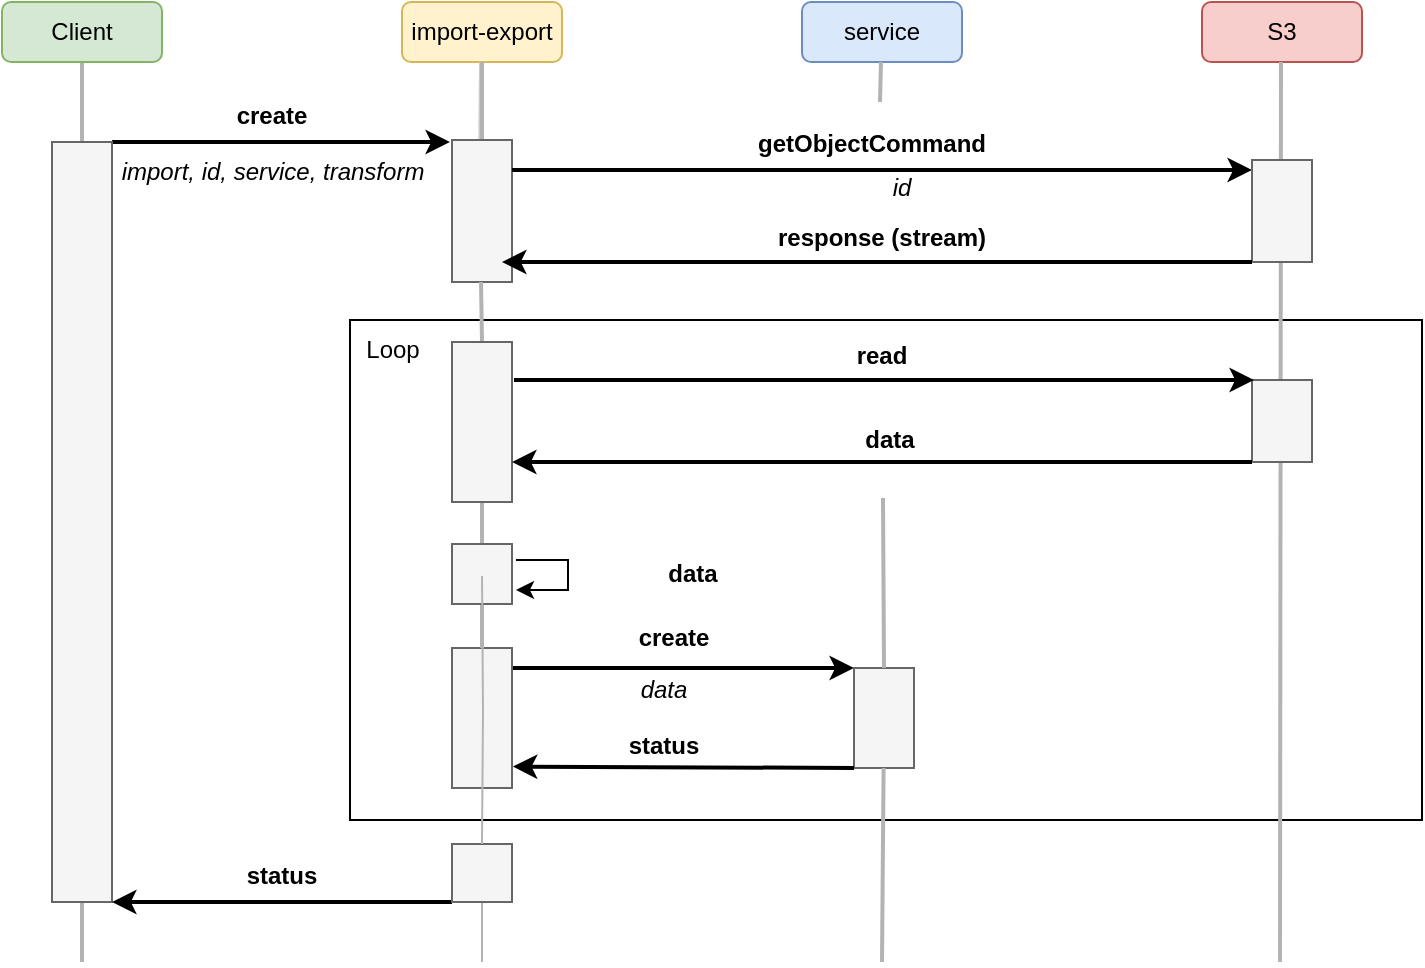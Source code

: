 <mxfile version="20.7.4" type="device" pages="2"><diagram id="0mtoehXVEBAH7pKgvQOL" name="import"><mxGraphModel dx="1098" dy="648" grid="1" gridSize="10" guides="1" tooltips="1" connect="1" arrows="1" fold="1" page="1" pageScale="1" pageWidth="827" pageHeight="1169" math="0" shadow="0"><root><mxCell id="0"/><mxCell id="1" parent="0"/><mxCell id="VPhnKknWPd1LWgZ70-Qo-52" value="" style="rounded=0;whiteSpace=wrap;html=1;fillColor=none;" parent="1" vertex="1"><mxGeometry x="214" y="269" width="536" height="250" as="geometry"/></mxCell><mxCell id="VPhnKknWPd1LWgZ70-Qo-2" value="" style="endArrow=none;html=1;rounded=0;strokeWidth=2;strokeColor=#B3B3B3;" parent="1" edge="1"><mxGeometry width="50" height="50" relative="1" as="geometry"><mxPoint x="80" y="590" as="sourcePoint"/><mxPoint x="80" y="140" as="targetPoint"/></mxGeometry></mxCell><mxCell id="VPhnKknWPd1LWgZ70-Qo-3" value="Client" style="rounded=1;whiteSpace=wrap;html=1;fillColor=#d5e8d4;strokeColor=#82b366;" parent="1" vertex="1"><mxGeometry x="40" y="110" width="80" height="30" as="geometry"/></mxCell><mxCell id="VPhnKknWPd1LWgZ70-Qo-4" value="import-export" style="rounded=1;whiteSpace=wrap;html=1;fillColor=#fff2cc;strokeColor=#d6b656;" parent="1" vertex="1"><mxGeometry x="240" y="110" width="80" height="30" as="geometry"/></mxCell><mxCell id="VPhnKknWPd1LWgZ70-Qo-5" value="service" style="rounded=1;whiteSpace=wrap;html=1;fillColor=#dae8fc;strokeColor=#6c8ebf;" parent="1" vertex="1"><mxGeometry x="440" y="110" width="80" height="30" as="geometry"/></mxCell><mxCell id="VPhnKknWPd1LWgZ70-Qo-6" value="" style="endArrow=none;html=1;rounded=0;strokeWidth=2;startArrow=none;strokeColor=#CCCCCC;" parent="1" edge="1"><mxGeometry width="50" height="50" relative="1" as="geometry"><mxPoint x="279.136" y="180" as="sourcePoint"/><mxPoint x="279.5" y="140" as="targetPoint"/></mxGeometry></mxCell><mxCell id="VPhnKknWPd1LWgZ70-Qo-7" value="" style="endArrow=none;html=1;rounded=0;strokeWidth=2;strokeColor=#B3B3B3;startArrow=none;" parent="1" edge="1"><mxGeometry width="50" height="50" relative="1" as="geometry"><mxPoint x="479" y="160" as="sourcePoint"/><mxPoint x="479.5" y="140" as="targetPoint"/></mxGeometry></mxCell><mxCell id="VPhnKknWPd1LWgZ70-Qo-8" value="" style="endArrow=classic;html=1;rounded=0;strokeWidth=2;entryX=0;entryY=0;entryDx=0;entryDy=0;exitX=1;exitY=0;exitDx=0;exitDy=0;" parent="1" source="VPhnKknWPd1LWgZ70-Qo-13" edge="1"><mxGeometry width="50" height="50" relative="1" as="geometry"><mxPoint x="80" y="180" as="sourcePoint"/><mxPoint x="264" y="180" as="targetPoint"/></mxGeometry></mxCell><mxCell id="VPhnKknWPd1LWgZ70-Qo-13" value="" style="rounded=0;whiteSpace=wrap;html=1;fillColor=#f5f5f5;fontColor=#333333;strokeColor=#666666;" parent="1" vertex="1"><mxGeometry x="65" y="180" width="30" height="380" as="geometry"/></mxCell><mxCell id="VPhnKknWPd1LWgZ70-Qo-15" value="" style="endArrow=classic;html=1;rounded=0;strokeWidth=2;exitX=0;exitY=1;exitDx=0;exitDy=0;entryX=1;entryY=1;entryDx=0;entryDy=0;" parent="1" edge="1"><mxGeometry width="50" height="50" relative="1" as="geometry"><mxPoint x="265" y="560" as="sourcePoint"/><mxPoint x="95" y="560" as="targetPoint"/></mxGeometry></mxCell><mxCell id="VPhnKknWPd1LWgZ70-Qo-16" value="create" style="text;html=1;align=center;verticalAlign=middle;whiteSpace=wrap;rounded=0;fontStyle=1" parent="1" vertex="1"><mxGeometry x="90" y="152" width="170" height="30" as="geometry"/></mxCell><mxCell id="VPhnKknWPd1LWgZ70-Qo-17" value="S3" style="rounded=1;whiteSpace=wrap;html=1;fillColor=#f8cecc;strokeColor=#b85450;" parent="1" vertex="1"><mxGeometry x="640" y="110" width="80" height="30" as="geometry"/></mxCell><mxCell id="VPhnKknWPd1LWgZ70-Qo-18" value="" style="endArrow=none;html=1;rounded=0;strokeWidth=2;strokeColor=#B3B3B3;startArrow=none;" parent="1" edge="1"><mxGeometry width="50" height="50" relative="1" as="geometry"><mxPoint x="679" y="590" as="sourcePoint"/><mxPoint x="679.5" y="140" as="targetPoint"/></mxGeometry></mxCell><mxCell id="VPhnKknWPd1LWgZ70-Qo-45" value="status" style="text;html=1;strokeColor=none;fillColor=none;align=center;verticalAlign=middle;whiteSpace=wrap;rounded=0;fontStyle=1" parent="1" vertex="1"><mxGeometry x="135" y="532" width="90" height="30" as="geometry"/></mxCell><mxCell id="VPhnKknWPd1LWgZ70-Qo-46" value="import, id, service, transform" style="text;html=1;align=center;verticalAlign=middle;resizable=0;points=[];autosize=1;strokeColor=none;fillColor=none;fontStyle=2" parent="1" vertex="1"><mxGeometry x="90" y="180" width="170" height="30" as="geometry"/></mxCell><mxCell id="VPhnKknWPd1LWgZ70-Qo-53" value="" style="endArrow=classic;html=1;rounded=0;strokeWidth=2;entryX=0;entryY=0;entryDx=0;entryDy=0;" parent="1" target="VPhnKknWPd1LWgZ70-Qo-59" edge="1"><mxGeometry width="50" height="50" relative="1" as="geometry"><mxPoint x="291" y="443" as="sourcePoint"/><mxPoint x="481" y="430" as="targetPoint"/></mxGeometry></mxCell><mxCell id="VPhnKknWPd1LWgZ70-Qo-54" value="create" style="text;html=1;strokeColor=none;fillColor=none;align=center;verticalAlign=middle;whiteSpace=wrap;rounded=0;fontStyle=1" parent="1" vertex="1"><mxGeometry x="346" y="413" width="60" height="30" as="geometry"/></mxCell><mxCell id="VPhnKknWPd1LWgZ70-Qo-56" value="status" style="text;html=1;strokeColor=none;fillColor=none;align=center;verticalAlign=middle;whiteSpace=wrap;rounded=0;fontStyle=1" parent="1" vertex="1"><mxGeometry x="341" y="467" width="60" height="30" as="geometry"/></mxCell><mxCell id="VPhnKknWPd1LWgZ70-Qo-58" value="" style="rounded=0;whiteSpace=wrap;html=1;fillColor=#f5f5f5;fontColor=#333333;strokeColor=#666666;" parent="1" vertex="1"><mxGeometry x="265" y="433" width="30" height="70" as="geometry"/></mxCell><mxCell id="VPhnKknWPd1LWgZ70-Qo-59" value="" style="rounded=0;whiteSpace=wrap;html=1;fillColor=#f5f5f5;fontColor=#333333;strokeColor=#666666;" parent="1" vertex="1"><mxGeometry x="466" y="443" width="30" height="50" as="geometry"/></mxCell><mxCell id="VPhnKknWPd1LWgZ70-Qo-60" value="" style="endArrow=none;html=1;rounded=0;strokeWidth=2;strokeColor=#B3B3B3;" parent="1" target="VPhnKknWPd1LWgZ70-Qo-59" edge="1"><mxGeometry width="50" height="50" relative="1" as="geometry"><mxPoint x="480" y="590" as="sourcePoint"/><mxPoint x="480.5" y="235" as="targetPoint"/></mxGeometry></mxCell><mxCell id="VPhnKknWPd1LWgZ70-Qo-61" value="data" style="text;html=1;strokeColor=none;fillColor=none;align=center;verticalAlign=middle;whiteSpace=wrap;rounded=0;fontStyle=2" parent="1" vertex="1"><mxGeometry x="331" y="439" width="80" height="30" as="geometry"/></mxCell><mxCell id="VPhnKknWPd1LWgZ70-Qo-64" style="edgeStyle=orthogonalEdgeStyle;rounded=0;orthogonalLoop=1;jettySize=auto;html=1;endArrow=none;endFill=0;strokeColor=#B3B3B3;exitX=0.5;exitY=1;exitDx=0;exitDy=0;startArrow=none;" parent="1" edge="1" source="q2l5xssJzLdxWcTjo5_w-2"><mxGeometry relative="1" as="geometry"><mxPoint x="280" y="397" as="sourcePoint"/><mxPoint x="280" y="590" as="targetPoint"/></mxGeometry></mxCell><mxCell id="VPhnKknWPd1LWgZ70-Qo-65" value="Loop" style="text;html=1;align=center;verticalAlign=middle;resizable=0;points=[];autosize=1;strokeColor=none;fillColor=none;" parent="1" vertex="1"><mxGeometry x="210" y="269" width="50" height="30" as="geometry"/></mxCell><mxCell id="VPhnKknWPd1LWgZ70-Qo-73" value="" style="endArrow=classic;html=1;rounded=0;strokeWidth=2;entryX=1.014;entryY=0.847;entryDx=0;entryDy=0;entryPerimeter=0;exitX=0;exitY=1;exitDx=0;exitDy=0;" parent="1" source="VPhnKknWPd1LWgZ70-Qo-59" target="VPhnKknWPd1LWgZ70-Qo-58" edge="1"><mxGeometry width="50" height="50" relative="1" as="geometry"><mxPoint x="301" y="453" as="sourcePoint"/><mxPoint x="476" y="453" as="targetPoint"/></mxGeometry></mxCell><mxCell id="VPhnKknWPd1LWgZ70-Qo-85" value="" style="edgeStyle=orthogonalEdgeStyle;rounded=0;orthogonalLoop=1;jettySize=auto;html=1;strokeColor=#B3B3B3;strokeWidth=2;endArrow=none;endFill=0;" parent="1" source="VPhnKknWPd1LWgZ70-Qo-74" target="VPhnKknWPd1LWgZ70-Qo-4" edge="1"><mxGeometry relative="1" as="geometry"/></mxCell><mxCell id="VPhnKknWPd1LWgZ70-Qo-74" value="" style="rounded=0;whiteSpace=wrap;html=1;fillColor=#f5f5f5;fontColor=#333333;strokeColor=#666666;" parent="1" vertex="1"><mxGeometry x="265" y="179" width="30" height="71" as="geometry"/></mxCell><mxCell id="VPhnKknWPd1LWgZ70-Qo-75" value="" style="endArrow=classic;html=1;rounded=0;strokeWidth=2;entryX=0;entryY=0;entryDx=0;entryDy=0;" parent="1" edge="1"><mxGeometry width="50" height="50" relative="1" as="geometry"><mxPoint x="295" y="194" as="sourcePoint"/><mxPoint x="665" y="194" as="targetPoint"/></mxGeometry></mxCell><mxCell id="VPhnKknWPd1LWgZ70-Qo-76" value="" style="rounded=0;whiteSpace=wrap;html=1;fillColor=#f5f5f5;fontColor=#333333;strokeColor=#666666;" parent="1" vertex="1"><mxGeometry x="665" y="189" width="30" height="51" as="geometry"/></mxCell><mxCell id="VPhnKknWPd1LWgZ70-Qo-77" value="getObjectCommand" style="text;html=1;strokeColor=none;fillColor=none;align=center;verticalAlign=middle;whiteSpace=wrap;rounded=0;fontStyle=1" parent="1" vertex="1"><mxGeometry x="430" y="166" width="90" height="30" as="geometry"/></mxCell><mxCell id="VPhnKknWPd1LWgZ70-Qo-79" value="id" style="text;html=1;strokeColor=none;fillColor=none;align=center;verticalAlign=middle;whiteSpace=wrap;rounded=0;fontStyle=2" parent="1" vertex="1"><mxGeometry x="445" y="188" width="90" height="30" as="geometry"/></mxCell><mxCell id="VPhnKknWPd1LWgZ70-Qo-84" value="read" style="text;html=1;strokeColor=none;fillColor=none;align=center;verticalAlign=middle;whiteSpace=wrap;rounded=0;fontStyle=1" parent="1" vertex="1"><mxGeometry x="435" y="272" width="90" height="30" as="geometry"/></mxCell><mxCell id="VPhnKknWPd1LWgZ70-Qo-86" value="" style="edgeStyle=orthogonalEdgeStyle;rounded=0;orthogonalLoop=1;jettySize=auto;html=1;strokeColor=#B3B3B3;strokeWidth=2;endArrow=none;endFill=0;" parent="1" edge="1"><mxGeometry relative="1" as="geometry"><mxPoint x="280" y="280" as="sourcePoint"/><mxPoint x="279.5" y="250" as="targetPoint"/></mxGeometry></mxCell><mxCell id="VPhnKknWPd1LWgZ70-Qo-87" value="" style="edgeStyle=orthogonalEdgeStyle;rounded=0;orthogonalLoop=1;jettySize=auto;html=1;strokeColor=#B3B3B3;strokeWidth=2;endArrow=none;endFill=0;exitX=0.5;exitY=0;exitDx=0;exitDy=0;entryX=0.5;entryY=1;entryDx=0;entryDy=0;startArrow=none;" parent="1" source="VPhnKknWPd1LWgZ70-Qo-89" target="VPhnKknWPd1LWgZ70-Qo-83" edge="1"><mxGeometry relative="1" as="geometry"><mxPoint x="290" y="304" as="sourcePoint"/><mxPoint x="289.5" y="274" as="targetPoint"/><Array as="points"><mxPoint x="280" y="320"/></Array></mxGeometry></mxCell><mxCell id="VPhnKknWPd1LWgZ70-Qo-90" value="" style="edgeStyle=orthogonalEdgeStyle;rounded=0;orthogonalLoop=1;jettySize=auto;html=1;strokeColor=#B3B3B3;strokeWidth=2;endArrow=none;endFill=0;exitX=0.5;exitY=0;exitDx=0;exitDy=0;entryX=0.5;entryY=1;entryDx=0;entryDy=0;" parent="1" source="VPhnKknWPd1LWgZ70-Qo-58" target="VPhnKknWPd1LWgZ70-Qo-89" edge="1"><mxGeometry relative="1" as="geometry"><mxPoint x="280" y="388" as="sourcePoint"/><mxPoint x="280" y="310" as="targetPoint"/><Array as="points"><mxPoint x="280" y="320"/></Array></mxGeometry></mxCell><mxCell id="VPhnKknWPd1LWgZ70-Qo-89" value="" style="rounded=0;whiteSpace=wrap;html=1;fillColor=#f5f5f5;fontColor=#333333;strokeColor=#666666;" parent="1" vertex="1"><mxGeometry x="265" y="381" width="30" height="30" as="geometry"/></mxCell><mxCell id="VPhnKknWPd1LWgZ70-Qo-91" style="edgeStyle=orthogonalEdgeStyle;rounded=0;orthogonalLoop=1;jettySize=auto;html=1;entryX=1;entryY=1;entryDx=0;entryDy=0;" parent="1" edge="1"><mxGeometry relative="1" as="geometry"><mxPoint x="297" y="404" as="targetPoint"/><mxPoint x="297" y="389.034" as="sourcePoint"/><Array as="points"><mxPoint x="323" y="389"/><mxPoint x="323" y="404"/></Array></mxGeometry></mxCell><mxCell id="VPhnKknWPd1LWgZ70-Qo-92" value="data" style="text;html=1;strokeColor=none;fillColor=none;align=center;verticalAlign=middle;whiteSpace=wrap;rounded=0;fontStyle=1" parent="1" vertex="1"><mxGeometry x="331" y="381" width="109" height="30" as="geometry"/></mxCell><mxCell id="VPhnKknWPd1LWgZ70-Qo-94" value="" style="rounded=0;whiteSpace=wrap;html=1;fillColor=#f5f5f5;fontColor=#333333;strokeColor=#666666;" parent="1" vertex="1"><mxGeometry x="665" y="299" width="30" height="41" as="geometry"/></mxCell><mxCell id="VPhnKknWPd1LWgZ70-Qo-83" value="" style="rounded=0;whiteSpace=wrap;html=1;fillColor=#f5f5f5;fontColor=#333333;strokeColor=#666666;" parent="1" vertex="1"><mxGeometry x="265" y="280" width="30" height="80" as="geometry"/></mxCell><mxCell id="VPhnKknWPd1LWgZ70-Qo-95" value="" style="endArrow=classic;html=1;rounded=0;strokeWidth=2;entryX=0;entryY=0;entryDx=0;entryDy=0;" parent="1" edge="1"><mxGeometry width="50" height="50" relative="1" as="geometry"><mxPoint x="296" y="299" as="sourcePoint"/><mxPoint x="666" y="299" as="targetPoint"/></mxGeometry></mxCell><mxCell id="VPhnKknWPd1LWgZ70-Qo-96" value="" style="endArrow=classic;html=1;rounded=0;strokeWidth=2;exitX=0;exitY=1;exitDx=0;exitDy=0;entryX=0.833;entryY=0.859;entryDx=0;entryDy=0;entryPerimeter=0;" parent="1" source="VPhnKknWPd1LWgZ70-Qo-76" target="VPhnKknWPd1LWgZ70-Qo-74" edge="1"><mxGeometry width="50" height="50" relative="1" as="geometry"><mxPoint x="476" y="512" as="sourcePoint"/><mxPoint x="300" y="230" as="targetPoint"/></mxGeometry></mxCell><mxCell id="VPhnKknWPd1LWgZ70-Qo-97" value="" style="endArrow=classic;html=1;rounded=0;strokeWidth=2;exitX=0;exitY=1;exitDx=0;exitDy=0;entryX=1;entryY=0.75;entryDx=0;entryDy=0;" parent="1" source="VPhnKknWPd1LWgZ70-Qo-94" target="VPhnKknWPd1LWgZ70-Qo-83" edge="1"><mxGeometry width="50" height="50" relative="1" as="geometry"><mxPoint x="675" y="240" as="sourcePoint"/><mxPoint x="310" y="240" as="targetPoint"/></mxGeometry></mxCell><mxCell id="VPhnKknWPd1LWgZ70-Qo-98" value="data" style="text;html=1;strokeColor=none;fillColor=none;align=center;verticalAlign=middle;whiteSpace=wrap;rounded=0;fontStyle=1" parent="1" vertex="1"><mxGeometry x="454" y="314" width="60" height="30" as="geometry"/></mxCell><mxCell id="VPhnKknWPd1LWgZ70-Qo-100" value="response (stream)" style="text;html=1;strokeColor=none;fillColor=none;align=center;verticalAlign=middle;whiteSpace=wrap;rounded=0;fontStyle=1" parent="1" vertex="1"><mxGeometry x="412" y="213" width="136" height="30" as="geometry"/></mxCell><mxCell id="q2l5xssJzLdxWcTjo5_w-1" value="" style="endArrow=none;html=1;rounded=0;strokeWidth=2;strokeColor=#B3B3B3;startArrow=none;exitX=0.5;exitY=0;exitDx=0;exitDy=0;" edge="1" parent="1" source="VPhnKknWPd1LWgZ70-Qo-59"><mxGeometry width="50" height="50" relative="1" as="geometry"><mxPoint x="480" y="378" as="sourcePoint"/><mxPoint x="480.5" y="358" as="targetPoint"/></mxGeometry></mxCell><mxCell id="q2l5xssJzLdxWcTjo5_w-2" value="" style="rounded=0;whiteSpace=wrap;html=1;fillColor=#f5f5f5;fontColor=#333333;strokeColor=#666666;" vertex="1" parent="1"><mxGeometry x="265" y="531" width="30" height="29" as="geometry"/></mxCell><mxCell id="q2l5xssJzLdxWcTjo5_w-3" value="" style="edgeStyle=orthogonalEdgeStyle;rounded=0;orthogonalLoop=1;jettySize=auto;html=1;endArrow=none;endFill=0;strokeColor=#B3B3B3;exitX=0.5;exitY=1;exitDx=0;exitDy=0;" edge="1" parent="1" target="q2l5xssJzLdxWcTjo5_w-2"><mxGeometry relative="1" as="geometry"><mxPoint x="280" y="397" as="sourcePoint"/><mxPoint x="280" y="590" as="targetPoint"/></mxGeometry></mxCell></root></mxGraphModel></diagram><diagram name="export" id="6tQTpXUTY3HsdUTYJGZ7"><mxGraphModel dx="1098" dy="648" grid="1" gridSize="10" guides="1" tooltips="1" connect="1" arrows="1" fold="1" page="1" pageScale="1" pageWidth="827" pageHeight="1169" math="0" shadow="0"><root><mxCell id="TmAP1m0buqvLFGpObVra-0"/><mxCell id="TmAP1m0buqvLFGpObVra-1" parent="TmAP1m0buqvLFGpObVra-0"/><mxCell id="wGwz_2pfpFv3jtF7iDr6-8" style="edgeStyle=orthogonalEdgeStyle;rounded=0;orthogonalLoop=1;jettySize=auto;html=1;exitX=0.5;exitY=1;exitDx=0;exitDy=0;entryX=0.5;entryY=0;entryDx=0;entryDy=0;endArrow=none;endFill=0;strokeColor=#B3B3B3;" edge="1" parent="TmAP1m0buqvLFGpObVra-1"><mxGeometry relative="1" as="geometry"><mxPoint x="279.66" y="554" as="sourcePoint"/><mxPoint x="279.66" y="587" as="targetPoint"/></mxGeometry></mxCell><mxCell id="dVCRfduKQ4OTLPJkI3z--18" value="" style="rounded=0;whiteSpace=wrap;html=1;fillColor=none;" parent="TmAP1m0buqvLFGpObVra-1" vertex="1"><mxGeometry x="210" y="225" width="320" height="195" as="geometry"/></mxCell><mxCell id="TmAP1m0buqvLFGpObVra-47" value="" style="endArrow=none;html=1;rounded=0;strokeWidth=2;strokeColor=#B3B3B3;entryX=0.5;entryY=1;entryDx=0;entryDy=0;" parent="TmAP1m0buqvLFGpObVra-1" edge="1" target="TmAP1m0buqvLFGpObVra-48"><mxGeometry width="50" height="50" relative="1" as="geometry"><mxPoint x="80" y="680" as="sourcePoint"/><mxPoint x="80" y="189" as="targetPoint"/></mxGeometry></mxCell><mxCell id="TmAP1m0buqvLFGpObVra-48" value="Client" style="rounded=1;whiteSpace=wrap;html=1;fillColor=#d5e8d4;strokeColor=#82b366;" parent="TmAP1m0buqvLFGpObVra-1" vertex="1"><mxGeometry x="40" y="110" width="80" height="30" as="geometry"/></mxCell><mxCell id="TmAP1m0buqvLFGpObVra-49" value="import-export" style="rounded=1;whiteSpace=wrap;html=1;fillColor=#fff2cc;strokeColor=#d6b656;" parent="TmAP1m0buqvLFGpObVra-1" vertex="1"><mxGeometry x="240" y="110" width="80" height="30" as="geometry"/></mxCell><mxCell id="TmAP1m0buqvLFGpObVra-50" value="service" style="rounded=1;whiteSpace=wrap;html=1;fillColor=#dae8fc;strokeColor=#6c8ebf;" parent="TmAP1m0buqvLFGpObVra-1" vertex="1"><mxGeometry x="440" y="110" width="80" height="30" as="geometry"/></mxCell><mxCell id="TmAP1m0buqvLFGpObVra-51" value="" style="endArrow=none;html=1;rounded=0;strokeWidth=2;startArrow=none;strokeColor=#CCCCCC;" parent="TmAP1m0buqvLFGpObVra-1" source="TmAP1m0buqvLFGpObVra-58" edge="1"><mxGeometry width="50" height="50" relative="1" as="geometry"><mxPoint x="279.5" y="420" as="sourcePoint"/><mxPoint x="279.5" y="140" as="targetPoint"/></mxGeometry></mxCell><mxCell id="TmAP1m0buqvLFGpObVra-52" value="" style="endArrow=none;html=1;rounded=0;strokeWidth=2;strokeColor=#B3B3B3;startArrow=none;" parent="TmAP1m0buqvLFGpObVra-1" source="TmAP1m0buqvLFGpObVra-57" edge="1"><mxGeometry width="50" height="50" relative="1" as="geometry"><mxPoint x="480" y="400" as="sourcePoint"/><mxPoint x="479.5" y="140" as="targetPoint"/></mxGeometry></mxCell><mxCell id="TmAP1m0buqvLFGpObVra-53" value="" style="endArrow=classic;html=1;rounded=0;strokeWidth=2;entryX=0;entryY=0;entryDx=0;entryDy=0;exitX=1;exitY=0;exitDx=0;exitDy=0;" parent="TmAP1m0buqvLFGpObVra-1" source="TmAP1m0buqvLFGpObVra-60" target="TmAP1m0buqvLFGpObVra-58" edge="1"><mxGeometry width="50" height="50" relative="1" as="geometry"><mxPoint x="80" y="180" as="sourcePoint"/><mxPoint x="280" y="180" as="targetPoint"/></mxGeometry></mxCell><mxCell id="TmAP1m0buqvLFGpObVra-54" value="" style="endArrow=classic;html=1;rounded=0;strokeWidth=2;entryX=0;entryY=0;entryDx=0;entryDy=0;" parent="TmAP1m0buqvLFGpObVra-1" target="TmAP1m0buqvLFGpObVra-57" edge="1"><mxGeometry width="50" height="50" relative="1" as="geometry"><mxPoint x="290" y="250" as="sourcePoint"/><mxPoint x="480" y="237" as="targetPoint"/></mxGeometry></mxCell><mxCell id="TmAP1m0buqvLFGpObVra-55" value="find" style="text;html=1;strokeColor=none;fillColor=none;align=center;verticalAlign=middle;whiteSpace=wrap;rounded=0;fontStyle=1" parent="TmAP1m0buqvLFGpObVra-1" vertex="1"><mxGeometry x="340" y="224" width="60" height="30" as="geometry"/></mxCell><mxCell id="dVCRfduKQ4OTLPJkI3z--9" style="edgeStyle=orthogonalEdgeStyle;rounded=0;orthogonalLoop=1;jettySize=auto;html=1;entryX=1;entryY=1;entryDx=0;entryDy=0;" parent="TmAP1m0buqvLFGpObVra-1" edge="1"><mxGeometry relative="1" as="geometry"><mxPoint x="294" y="396" as="targetPoint"/><mxPoint x="294" y="381.034" as="sourcePoint"/><Array as="points"><mxPoint x="320" y="381"/><mxPoint x="320" y="396"/></Array></mxGeometry></mxCell><mxCell id="TmAP1m0buqvLFGpObVra-58" value="" style="rounded=0;whiteSpace=wrap;html=1;fillColor=#f5f5f5;fontColor=#333333;strokeColor=#666666;" parent="TmAP1m0buqvLFGpObVra-1" vertex="1"><mxGeometry x="264" y="180" width="30" height="30" as="geometry"/></mxCell><mxCell id="TmAP1m0buqvLFGpObVra-60" value="" style="rounded=0;whiteSpace=wrap;html=1;fillColor=#f5f5f5;fontColor=#333333;strokeColor=#666666;" parent="TmAP1m0buqvLFGpObVra-1" vertex="1"><mxGeometry x="65" y="180" width="30" height="470" as="geometry"/></mxCell><mxCell id="TmAP1m0buqvLFGpObVra-61" value="data" style="text;html=1;strokeColor=none;fillColor=none;align=center;verticalAlign=middle;whiteSpace=wrap;rounded=0;fontStyle=1" parent="TmAP1m0buqvLFGpObVra-1" vertex="1"><mxGeometry x="340" y="274" width="60" height="30" as="geometry"/></mxCell><mxCell id="TmAP1m0buqvLFGpObVra-65" value="" style="endArrow=classic;html=1;rounded=0;strokeWidth=2;exitX=0;exitY=1;exitDx=0;exitDy=0;entryX=1;entryY=1;entryDx=0;entryDy=0;" parent="TmAP1m0buqvLFGpObVra-1" source="1aLv22JBMq26Fr_APRUS-6" edge="1"><mxGeometry width="50" height="50" relative="1" as="geometry"><mxPoint x="465" y="652" as="sourcePoint"/><mxPoint x="95" y="652" as="targetPoint"/></mxGeometry></mxCell><mxCell id="TmAP1m0buqvLFGpObVra-91" value="create" style="text;html=1;align=center;verticalAlign=middle;whiteSpace=wrap;rounded=0;fontStyle=1" parent="TmAP1m0buqvLFGpObVra-1" vertex="1"><mxGeometry x="94" y="150" width="170" height="30" as="geometry"/></mxCell><mxCell id="dVCRfduKQ4OTLPJkI3z--0" value="S3" style="rounded=1;whiteSpace=wrap;html=1;fillColor=#ffe6cc;strokeColor=#d79b00;" parent="TmAP1m0buqvLFGpObVra-1" vertex="1"><mxGeometry x="640" y="110" width="80" height="30" as="geometry"/></mxCell><mxCell id="dVCRfduKQ4OTLPJkI3z--1" value="" style="endArrow=none;html=1;rounded=0;strokeWidth=2;strokeColor=#B3B3B3;startArrow=none;" parent="TmAP1m0buqvLFGpObVra-1" source="dVCRfduKQ4OTLPJkI3z--2" edge="1"><mxGeometry width="50" height="50" relative="1" as="geometry"><mxPoint x="679.5" y="420" as="sourcePoint"/><mxPoint x="679.5" y="140" as="targetPoint"/></mxGeometry></mxCell><mxCell id="dVCRfduKQ4OTLPJkI3z--4" value="" style="endArrow=none;html=1;rounded=0;strokeWidth=2;startArrow=none;strokeColor=#CCCCCC;entryX=0.5;entryY=1;entryDx=0;entryDy=0;exitX=0.5;exitY=0;exitDx=0;exitDy=0;" parent="TmAP1m0buqvLFGpObVra-1" source="dVCRfduKQ4OTLPJkI3z--5" target="TmAP1m0buqvLFGpObVra-58" edge="1"><mxGeometry width="50" height="50" relative="1" as="geometry"><mxPoint x="279" y="240" as="sourcePoint"/><mxPoint x="289.5" y="150" as="targetPoint"/></mxGeometry></mxCell><mxCell id="dVCRfduKQ4OTLPJkI3z--12" style="edgeStyle=orthogonalEdgeStyle;rounded=0;orthogonalLoop=1;jettySize=auto;html=1;exitX=0.5;exitY=1;exitDx=0;exitDy=0;entryX=0.5;entryY=0;entryDx=0;entryDy=0;endArrow=none;endFill=0;strokeColor=#B3B3B3;" parent="TmAP1m0buqvLFGpObVra-1" source="dVCRfduKQ4OTLPJkI3z--5" target="dVCRfduKQ4OTLPJkI3z--11" edge="1"><mxGeometry relative="1" as="geometry"/></mxCell><mxCell id="dVCRfduKQ4OTLPJkI3z--5" value="" style="rounded=0;whiteSpace=wrap;html=1;fillColor=#f5f5f5;fontColor=#333333;strokeColor=#666666;" parent="TmAP1m0buqvLFGpObVra-1" vertex="1"><mxGeometry x="264" y="240" width="30" height="70" as="geometry"/></mxCell><mxCell id="TmAP1m0buqvLFGpObVra-57" value="" style="rounded=0;whiteSpace=wrap;html=1;fillColor=#f5f5f5;fontColor=#333333;strokeColor=#666666;" parent="TmAP1m0buqvLFGpObVra-1" vertex="1"><mxGeometry x="465" y="250" width="30" height="50" as="geometry"/></mxCell><mxCell id="dVCRfduKQ4OTLPJkI3z--6" value="" style="endArrow=none;html=1;rounded=0;strokeWidth=2;strokeColor=#B3B3B3;" parent="TmAP1m0buqvLFGpObVra-1" target="TmAP1m0buqvLFGpObVra-57" edge="1"><mxGeometry width="50" height="50" relative="1" as="geometry"><mxPoint x="480" y="400" as="sourcePoint"/><mxPoint x="479.5" y="150" as="targetPoint"/></mxGeometry></mxCell><mxCell id="dVCRfduKQ4OTLPJkI3z--7" value="query" style="text;html=1;strokeColor=none;fillColor=none;align=center;verticalAlign=middle;whiteSpace=wrap;rounded=0;fontStyle=2" parent="TmAP1m0buqvLFGpObVra-1" vertex="1"><mxGeometry x="330" y="246" width="80" height="30" as="geometry"/></mxCell><mxCell id="dVCRfduKQ4OTLPJkI3z--10" value="create file&lt;br&gt;&amp;nbsp;&lt;i style=&quot;font-weight: normal;&quot;&gt;tmpfile&lt;/i&gt;" style="text;html=1;strokeColor=none;fillColor=none;align=center;verticalAlign=middle;whiteSpace=wrap;rounded=0;fontStyle=1" parent="TmAP1m0buqvLFGpObVra-1" vertex="1"><mxGeometry x="330" y="180" width="60" height="30" as="geometry"/></mxCell><mxCell id="dVCRfduKQ4OTLPJkI3z--11" value="" style="rounded=0;whiteSpace=wrap;html=1;fillColor=#f5f5f5;fontColor=#333333;strokeColor=#666666;" parent="TmAP1m0buqvLFGpObVra-1" vertex="1"><mxGeometry x="265" y="374" width="30" height="30" as="geometry"/></mxCell><mxCell id="dVCRfduKQ4OTLPJkI3z--16" value="write data&amp;nbsp;&lt;br&gt;&lt;span style=&quot;font-weight: normal;&quot;&gt;&lt;i&gt;tmpfile&lt;/i&gt;&lt;/span&gt;" style="text;html=1;strokeColor=none;fillColor=none;align=center;verticalAlign=middle;whiteSpace=wrap;rounded=0;fontStyle=1" parent="TmAP1m0buqvLFGpObVra-1" vertex="1"><mxGeometry x="317" y="374" width="90" height="30" as="geometry"/></mxCell><mxCell id="dVCRfduKQ4OTLPJkI3z--17" style="edgeStyle=orthogonalEdgeStyle;rounded=0;orthogonalLoop=1;jettySize=auto;html=1;entryX=0.5;entryY=0;entryDx=0;entryDy=0;endArrow=none;endFill=0;strokeColor=#B3B3B3;exitX=0.5;exitY=1;exitDx=0;exitDy=0;" parent="TmAP1m0buqvLFGpObVra-1" source="dVCRfduKQ4OTLPJkI3z--11" target="6cURLi8eopBNffFwNNqI-2" edge="1"><mxGeometry relative="1" as="geometry"><mxPoint x="370" y="410" as="sourcePoint"/><mxPoint x="281" y="437" as="targetPoint"/></mxGeometry></mxCell><mxCell id="dVCRfduKQ4OTLPJkI3z--19" value="Loop" style="text;html=1;align=center;verticalAlign=middle;resizable=0;points=[];autosize=1;strokeColor=none;fillColor=none;" parent="TmAP1m0buqvLFGpObVra-1" vertex="1"><mxGeometry x="206" y="224" width="50" height="30" as="geometry"/></mxCell><mxCell id="6cURLi8eopBNffFwNNqI-1" style="edgeStyle=orthogonalEdgeStyle;rounded=0;orthogonalLoop=1;jettySize=auto;html=1;entryX=1;entryY=1;entryDx=0;entryDy=0;" parent="TmAP1m0buqvLFGpObVra-1" edge="1"><mxGeometry relative="1" as="geometry"><mxPoint x="294" y="203" as="targetPoint"/><mxPoint x="294" y="188.034" as="sourcePoint"/><Array as="points"><mxPoint x="320" y="188"/><mxPoint x="320" y="203"/></Array></mxGeometry></mxCell><mxCell id="6cURLi8eopBNffFwNNqI-2" value="" style="rounded=0;whiteSpace=wrap;html=1;fillColor=#f5f5f5;fontColor=#333333;strokeColor=#666666;" parent="TmAP1m0buqvLFGpObVra-1" vertex="1"><mxGeometry x="265" y="440" width="30" height="70" as="geometry"/></mxCell><mxCell id="1aLv22JBMq26Fr_APRUS-0" value="" style="endArrow=classic;html=1;rounded=0;strokeWidth=2;entryX=0;entryY=0;entryDx=0;entryDy=0;" parent="TmAP1m0buqvLFGpObVra-1" target="dVCRfduKQ4OTLPJkI3z--2" edge="1"><mxGeometry width="50" height="50" relative="1" as="geometry"><mxPoint x="295" y="450" as="sourcePoint"/><mxPoint x="470" y="451" as="targetPoint"/></mxGeometry></mxCell><mxCell id="dVCRfduKQ4OTLPJkI3z--2" value="" style="rounded=0;whiteSpace=wrap;html=1;fillColor=#f5f5f5;fontColor=#333333;strokeColor=#666666;" parent="TmAP1m0buqvLFGpObVra-1" vertex="1"><mxGeometry x="665" y="450" width="30" height="50" as="geometry"/></mxCell><mxCell id="1aLv22JBMq26Fr_APRUS-1" value="" style="endArrow=none;html=1;rounded=0;strokeWidth=2;strokeColor=#B3B3B3;" parent="TmAP1m0buqvLFGpObVra-1" edge="1"><mxGeometry width="50" height="50" relative="1" as="geometry"><mxPoint x="679.5" y="512" as="sourcePoint"/><mxPoint x="680" y="502" as="targetPoint"/><Array as="points"><mxPoint x="680" y="680"/></Array></mxGeometry></mxCell><mxCell id="1aLv22JBMq26Fr_APRUS-2" value="uploadFile" style="text;html=1;strokeColor=none;fillColor=none;align=center;verticalAlign=middle;whiteSpace=wrap;rounded=0;fontStyle=1" parent="TmAP1m0buqvLFGpObVra-1" vertex="1"><mxGeometry x="430" y="423" width="90" height="30" as="geometry"/></mxCell><mxCell id="1aLv22JBMq26Fr_APRUS-3" style="edgeStyle=orthogonalEdgeStyle;rounded=0;orthogonalLoop=1;jettySize=auto;html=1;exitX=0;exitY=1;exitDx=0;exitDy=0;strokeWidth=2;" parent="TmAP1m0buqvLFGpObVra-1" edge="1"><mxGeometry relative="1" as="geometry"><mxPoint x="685" y="501.31" as="sourcePoint"/><mxPoint x="295" y="502" as="targetPoint"/><Array as="points"><mxPoint x="514" y="501"/><mxPoint x="295" y="502"/></Array></mxGeometry></mxCell><mxCell id="1aLv22JBMq26Fr_APRUS-4" value="id" style="text;html=1;strokeColor=none;fillColor=none;align=center;verticalAlign=middle;whiteSpace=wrap;rounded=0;fontStyle=1" parent="TmAP1m0buqvLFGpObVra-1" vertex="1"><mxGeometry x="435" y="474" width="90" height="30" as="geometry"/></mxCell><mxCell id="1aLv22JBMq26Fr_APRUS-5" style="edgeStyle=orthogonalEdgeStyle;rounded=0;orthogonalLoop=1;jettySize=auto;html=1;exitX=0.5;exitY=1;exitDx=0;exitDy=0;entryX=0.5;entryY=0;entryDx=0;entryDy=0;endArrow=none;endFill=0;strokeColor=#B3B3B3;" parent="TmAP1m0buqvLFGpObVra-1" edge="1"><mxGeometry relative="1" as="geometry"><mxPoint x="279.66" y="510" as="sourcePoint"/><mxPoint x="279.66" y="543" as="targetPoint"/></mxGeometry></mxCell><mxCell id="1aLv22JBMq26Fr_APRUS-6" value="" style="rounded=0;whiteSpace=wrap;html=1;fillColor=#f5f5f5;fontColor=#333333;strokeColor=#666666;" parent="TmAP1m0buqvLFGpObVra-1" vertex="1"><mxGeometry x="265" y="584" width="30" height="68" as="geometry"/></mxCell><mxCell id="ZA5TIdFeTd6AwbJCeBEs-0" style="edgeStyle=orthogonalEdgeStyle;rounded=0;orthogonalLoop=1;jettySize=auto;html=1;exitX=0.5;exitY=1;exitDx=0;exitDy=0;endArrow=none;endFill=0;strokeColor=#B3B3B3;" parent="TmAP1m0buqvLFGpObVra-1" source="1aLv22JBMq26Fr_APRUS-6" edge="1"><mxGeometry relative="1" as="geometry"><mxPoint x="289.66" y="548.0" as="sourcePoint"/><mxPoint x="280" y="680" as="targetPoint"/></mxGeometry></mxCell><mxCell id="NFSh-O5qusHY5TGtPi4A-0" value="" style="endArrow=classic;html=1;rounded=0;strokeWidth=2;" parent="TmAP1m0buqvLFGpObVra-1" edge="1"><mxGeometry width="50" height="50" relative="1" as="geometry"><mxPoint x="295" y="594" as="sourcePoint"/><mxPoint x="670" y="592" as="targetPoint"/></mxGeometry></mxCell><mxCell id="a7DQZCb1yW6HQxULPAs0-0" value="create" style="text;html=1;strokeColor=none;fillColor=none;align=center;verticalAlign=middle;whiteSpace=wrap;rounded=0;fontStyle=1" parent="TmAP1m0buqvLFGpObVra-1" vertex="1"><mxGeometry x="430" y="564" width="90" height="30" as="geometry"/></mxCell><mxCell id="a7DQZCb1yW6HQxULPAs0-1" style="edgeStyle=orthogonalEdgeStyle;rounded=0;orthogonalLoop=1;jettySize=auto;html=1;exitX=0;exitY=1;exitDx=0;exitDy=0;strokeWidth=2;" parent="TmAP1m0buqvLFGpObVra-1" edge="1"><mxGeometry relative="1" as="geometry"><mxPoint x="685" y="644" as="sourcePoint"/><mxPoint x="295" y="644.69" as="targetPoint"/><Array as="points"><mxPoint x="514" y="643.69"/><mxPoint x="295" y="644.69"/></Array></mxGeometry></mxCell><mxCell id="_hv1vFsvXWiQAqHfRBqZ-0" value="SignedUrl" style="text;html=1;strokeColor=none;fillColor=none;align=center;verticalAlign=middle;whiteSpace=wrap;rounded=0;fontStyle=1" parent="TmAP1m0buqvLFGpObVra-1" vertex="1"><mxGeometry x="435" y="616" width="90" height="30" as="geometry"/></mxCell><mxCell id="_hv1vFsvXWiQAqHfRBqZ-1" value="SignedUrl" style="text;html=1;strokeColor=none;fillColor=none;align=center;verticalAlign=middle;whiteSpace=wrap;rounded=0;fontStyle=1" parent="TmAP1m0buqvLFGpObVra-1" vertex="1"><mxGeometry x="135" y="623" width="90" height="30" as="geometry"/></mxCell><mxCell id="LsoY1HituK0q-0ntp70Y-0" value="export, service, &lt;br&gt;query, transform" style="text;html=1;align=center;verticalAlign=middle;resizable=0;points=[];autosize=1;strokeColor=none;fillColor=none;fontStyle=2" parent="TmAP1m0buqvLFGpObVra-1" vertex="1"><mxGeometry x="125" y="178" width="110" height="40" as="geometry"/></mxCell><mxCell id="LsoY1HituK0q-0ntp70Y-1" value="tmpfile" style="text;html=1;align=center;verticalAlign=middle;resizable=0;points=[];autosize=1;strokeColor=none;fillColor=none;fontStyle=2" parent="TmAP1m0buqvLFGpObVra-1" vertex="1"><mxGeometry x="450" y="450" width="60" height="30" as="geometry"/></mxCell><mxCell id="LsoY1HituK0q-0ntp70Y-2" value="" style="rounded=0;whiteSpace=wrap;html=1;fillColor=#f5f5f5;fontColor=#333333;strokeColor=#666666;" parent="TmAP1m0buqvLFGpObVra-1" vertex="1"><mxGeometry x="665" y="594" width="30" height="50" as="geometry"/></mxCell><mxCell id="LsoY1HituK0q-0ntp70Y-3" value="GetObject, id" style="text;html=1;strokeColor=none;fillColor=none;align=center;verticalAlign=middle;whiteSpace=wrap;rounded=0;fontStyle=2" parent="TmAP1m0buqvLFGpObVra-1" vertex="1"><mxGeometry x="430" y="593" width="90" height="30" as="geometry"/></mxCell><mxCell id="LsoY1HituK0q-0ntp70Y-6" value="" style="endArrow=classic;html=1;rounded=0;strokeWidth=2;entryX=1.014;entryY=0.847;entryDx=0;entryDy=0;entryPerimeter=0;exitX=0;exitY=1;exitDx=0;exitDy=0;" parent="TmAP1m0buqvLFGpObVra-1" source="TmAP1m0buqvLFGpObVra-57" target="dVCRfduKQ4OTLPJkI3z--5" edge="1"><mxGeometry width="50" height="50" relative="1" as="geometry"><mxPoint x="300" y="260" as="sourcePoint"/><mxPoint x="475" y="260" as="targetPoint"/></mxGeometry></mxCell><mxCell id="wGwz_2pfpFv3jtF7iDr6-0" style="edgeStyle=orthogonalEdgeStyle;rounded=0;orthogonalLoop=1;jettySize=auto;html=1;entryX=1;entryY=1;entryDx=0;entryDy=0;" edge="1" parent="TmAP1m0buqvLFGpObVra-1"><mxGeometry relative="1" as="geometry"><mxPoint x="293" y="350" as="targetPoint"/><mxPoint x="293" y="335.034" as="sourcePoint"/><Array as="points"><mxPoint x="319" y="335"/><mxPoint x="319" y="350"/></Array></mxGeometry></mxCell><mxCell id="wGwz_2pfpFv3jtF7iDr6-1" value="" style="rounded=0;whiteSpace=wrap;html=1;fillColor=#f5f5f5;fontColor=#333333;strokeColor=#666666;" vertex="1" parent="TmAP1m0buqvLFGpObVra-1"><mxGeometry x="264" y="328" width="30" height="30" as="geometry"/></mxCell><mxCell id="wGwz_2pfpFv3jtF7iDr6-2" value="transform data" style="text;html=1;strokeColor=none;fillColor=none;align=center;verticalAlign=middle;whiteSpace=wrap;rounded=0;fontStyle=1" vertex="1" parent="TmAP1m0buqvLFGpObVra-1"><mxGeometry x="329" y="328" width="90" height="30" as="geometry"/></mxCell><mxCell id="wGwz_2pfpFv3jtF7iDr6-4" value="" style="endArrow=none;html=1;rounded=0;strokeWidth=2;strokeColor=#B3B3B3;" edge="1" parent="TmAP1m0buqvLFGpObVra-1"><mxGeometry width="50" height="50" relative="1" as="geometry"><mxPoint x="482" y="683" as="sourcePoint"/><mxPoint x="482" y="660" as="targetPoint"/></mxGeometry></mxCell><mxCell id="wGwz_2pfpFv3jtF7iDr6-5" style="edgeStyle=orthogonalEdgeStyle;rounded=0;orthogonalLoop=1;jettySize=auto;html=1;entryX=1;entryY=1;entryDx=0;entryDy=0;" edge="1" parent="TmAP1m0buqvLFGpObVra-1"><mxGeometry relative="1" as="geometry"><mxPoint x="294" y="552" as="targetPoint"/><mxPoint x="294" y="537.034" as="sourcePoint"/><Array as="points"><mxPoint x="320" y="537"/><mxPoint x="320" y="552"/></Array></mxGeometry></mxCell><mxCell id="wGwz_2pfpFv3jtF7iDr6-6" value="" style="rounded=0;whiteSpace=wrap;html=1;fillColor=#f5f5f5;fontColor=#333333;strokeColor=#666666;" vertex="1" parent="TmAP1m0buqvLFGpObVra-1"><mxGeometry x="265" y="530" width="30" height="30" as="geometry"/></mxCell><mxCell id="wGwz_2pfpFv3jtF7iDr6-7" value="delete file&lt;br&gt;&lt;span style=&quot;font-weight: normal;&quot;&gt;&lt;i&gt;tmpfile&lt;/i&gt;&lt;/span&gt;" style="text;html=1;strokeColor=none;fillColor=none;align=center;verticalAlign=middle;whiteSpace=wrap;rounded=0;fontStyle=1" vertex="1" parent="TmAP1m0buqvLFGpObVra-1"><mxGeometry x="317" y="530" width="90" height="30" as="geometry"/></mxCell></root></mxGraphModel></diagram></mxfile>